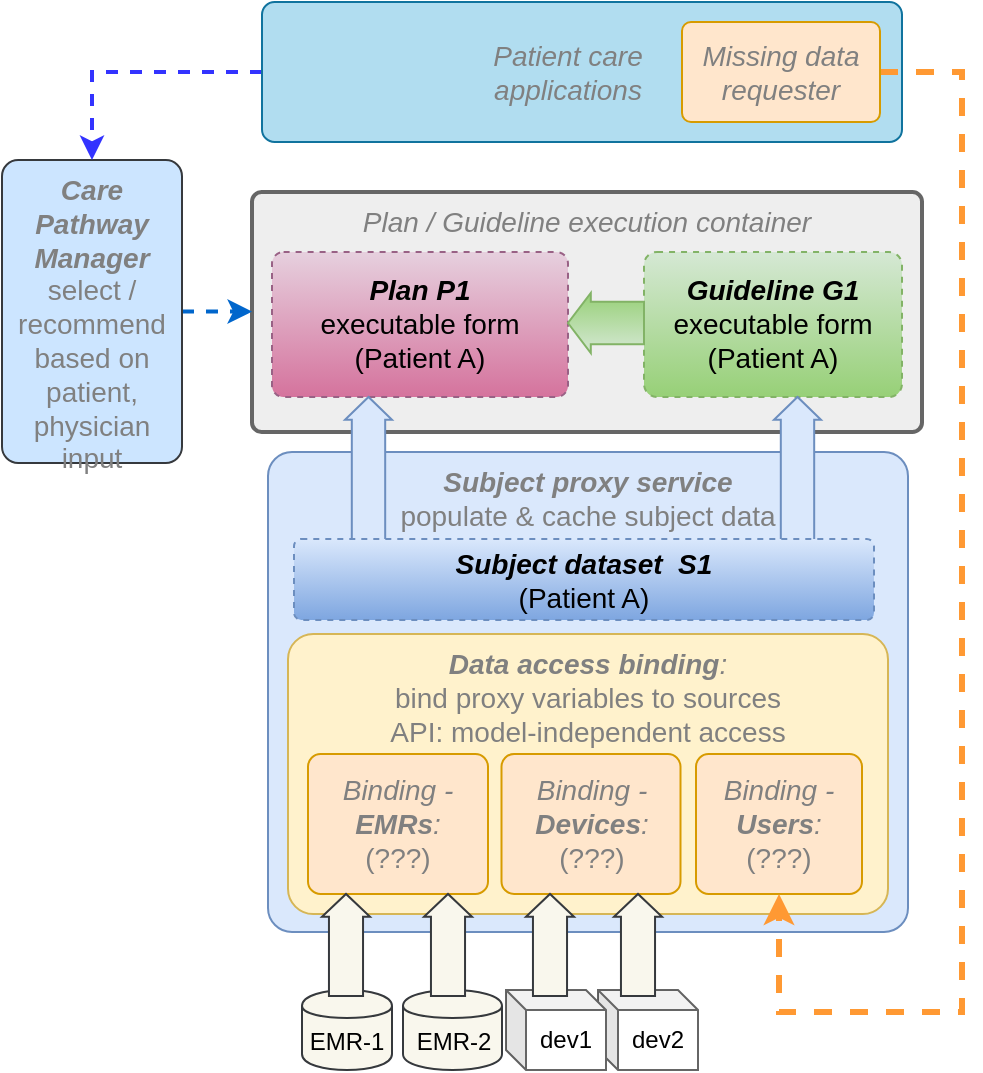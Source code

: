 <mxfile version="12.6.5" type="device"><diagram id="rPqYKw0XkUStUfhil55z" name="Page-1"><mxGraphModel dx="1366" dy="816" grid="1" gridSize="10" guides="1" tooltips="1" connect="1" arrows="1" fold="1" page="1" pageScale="1" pageWidth="850" pageHeight="1100" math="0" shadow="0"><root><mxCell id="0"/><mxCell id="1" parent="0"/><mxCell id="yQl8Lhh6X1wwiBJ0dWMf-6" value="dev2" style="shape=cube;whiteSpace=wrap;html=1;boundedLbl=1;backgroundOutline=1;darkOpacity=0.05;darkOpacity2=0.1;strokeColor=#666666;strokeWidth=1;fontColor=#000000;size=10;" parent="1" vertex="1"><mxGeometry x="378" y="659" width="50" height="40" as="geometry"/></mxCell><mxCell id="V14e3iwiFZ1tYx3eXrdC-17" value="&lt;span style=&quot;font-size: 14px&quot;&gt;&lt;i&gt;Plan / Guideline execution container&lt;br&gt;&lt;/i&gt;&lt;br&gt;&lt;/span&gt;" style="rounded=1;whiteSpace=wrap;html=1;fillColor=#eeeeee;fontSize=14;arcSize=4;verticalAlign=top;strokeWidth=2;strokeColor=#666666;fontColor=#808080;" parent="1" vertex="1"><mxGeometry x="205" y="260" width="335" height="120" as="geometry"/></mxCell><mxCell id="LgAnmucbh_W9RgHVVYhs-1" value="&lt;span style=&quot;font-size: 14px&quot;&gt;&lt;i&gt;&lt;b&gt;Plan P1&lt;br&gt;&lt;/b&gt;&lt;/i&gt;&lt;/span&gt;executable form&lt;br&gt;&lt;span style=&quot;font-size: 14px&quot;&gt;(Patient A)&lt;br&gt;&lt;/span&gt;" style="rounded=1;whiteSpace=wrap;html=1;strokeColor=#996185;fillColor=#e6d0de;fontSize=14;arcSize=8;gradientColor=#d5739d;dashed=1;fontColor=#000000;" parent="1" vertex="1"><mxGeometry x="215" y="290" width="148" height="72.5" as="geometry"/></mxCell><mxCell id="LgAnmucbh_W9RgHVVYhs-2" value="&lt;span style=&quot;font-size: 14px&quot;&gt;&lt;i&gt;&lt;b&gt;Subject proxy service&lt;/b&gt;&lt;br&gt;&lt;/i&gt;populate &amp;amp; cache subject data&lt;br&gt;&lt;/span&gt;" style="rounded=1;whiteSpace=wrap;html=1;strokeColor=#6c8ebf;fillColor=#dae8fc;fontSize=14;arcSize=5;verticalAlign=top;fontColor=#808080;" parent="1" vertex="1"><mxGeometry x="213" y="390" width="320" height="240" as="geometry"/></mxCell><mxCell id="LgAnmucbh_W9RgHVVYhs-3" value="&lt;span style=&quot;font-size: 14px&quot;&gt;&lt;i&gt;&lt;b&gt;Guideline G1&lt;/b&gt;&lt;/i&gt;&lt;br&gt;executable form&lt;br&gt;(Patient A)&lt;br&gt;&lt;/span&gt;" style="rounded=1;whiteSpace=wrap;html=1;strokeColor=#82b366;fillColor=#d5e8d4;fontSize=14;arcSize=9;gradientColor=#97d077;dashed=1;fontColor=#000000;" parent="1" vertex="1"><mxGeometry x="401" y="290" width="129" height="72.5" as="geometry"/></mxCell><mxCell id="LgAnmucbh_W9RgHVVYhs-4" value="&lt;span style=&quot;font-size: 14px&quot;&gt;&lt;i&gt;&lt;b&gt;Data access binding&lt;/b&gt;:&lt;br&gt;&lt;/i&gt;&lt;/span&gt;bind proxy variables to sources&lt;span style=&quot;font-size: 14px&quot;&gt;&lt;i&gt;&lt;br&gt;&lt;/i&gt;API: model-independent access&lt;br&gt;&lt;/span&gt;" style="rounded=1;whiteSpace=wrap;html=1;strokeColor=#d6b656;fillColor=#fff2cc;fontSize=14;arcSize=9;verticalAlign=top;fontColor=#808080;" parent="1" vertex="1"><mxGeometry x="223" y="481" width="300" height="140" as="geometry"/></mxCell><mxCell id="V14e3iwiFZ1tYx3eXrdC-3" value="&lt;span style=&quot;font-size: 14px&quot;&gt;&lt;i&gt;Binding - &lt;br&gt;&lt;b&gt;Users&lt;/b&gt;:&lt;br&gt;&lt;/i&gt;(???)&lt;br&gt;&lt;/span&gt;" style="rounded=1;whiteSpace=wrap;html=1;strokeColor=#d79b00;fillColor=#ffe6cc;fontSize=14;arcSize=9;fontColor=#808080;" parent="1" vertex="1"><mxGeometry x="427" y="541" width="83" height="70" as="geometry"/></mxCell><mxCell id="V14e3iwiFZ1tYx3eXrdC-11" value="" style="html=1;shadow=0;align=center;verticalAlign=middle;shape=mxgraph.arrows2.arrow;dy=0.29;dx=11.4;direction=north;notch=0;fillColor=#dae8fc;strokeColor=#6c8ebf;" parent="1" vertex="1"><mxGeometry x="466" y="362.5" width="23.5" height="77.5" as="geometry"/></mxCell><mxCell id="V14e3iwiFZ1tYx3eXrdC-13" value="" style="html=1;shadow=0;align=center;verticalAlign=middle;shape=mxgraph.arrows2.arrow;dy=0.29;dx=11.4;direction=north;notch=0;fillColor=#d5e8d4;strokeColor=#82b366;rotation=-90;gradientColor=#97d077;" parent="1" vertex="1"><mxGeometry x="367" y="306.5" width="30" height="38" as="geometry"/></mxCell><mxCell id="V14e3iwiFZ1tYx3eXrdC-15" value="&lt;span style=&quot;font-size: 14px&quot;&gt;&lt;i&gt;Binding - &lt;br&gt;&lt;b&gt;Devices&lt;/b&gt;:&lt;br&gt;&lt;/i&gt;(???)&lt;br&gt;&lt;/span&gt;" style="rounded=1;whiteSpace=wrap;html=1;strokeColor=#d79b00;fillColor=#ffe6cc;fontSize=14;arcSize=9;fontColor=#808080;" parent="1" vertex="1"><mxGeometry x="329.75" y="541" width="89.5" height="70" as="geometry"/></mxCell><mxCell id="V14e3iwiFZ1tYx3eXrdC-16" value="&lt;span style=&quot;font-size: 14px&quot;&gt;&lt;i&gt;Binding - &lt;br&gt;&lt;b&gt;EMRs&lt;/b&gt;:&lt;br&gt;&lt;/i&gt;(???)&lt;br&gt;&lt;/span&gt;" style="rounded=1;whiteSpace=wrap;html=1;strokeColor=#d79b00;fillColor=#ffe6cc;fontSize=14;arcSize=9;fontColor=#808080;" parent="1" vertex="1"><mxGeometry x="233" y="541" width="90" height="70" as="geometry"/></mxCell><mxCell id="yQl8Lhh6X1wwiBJ0dWMf-41" style="edgeStyle=orthogonalEdgeStyle;rounded=0;orthogonalLoop=1;jettySize=auto;html=1;exitX=1;exitY=0.5;exitDx=0;exitDy=0;entryX=0;entryY=0.5;entryDx=0;entryDy=0;dashed=1;strokeColor=#0066CC;strokeWidth=2;fontSize=12;fontColor=#666666;" parent="1" source="yQl8Lhh6X1wwiBJ0dWMf-2" target="V14e3iwiFZ1tYx3eXrdC-17" edge="1"><mxGeometry relative="1" as="geometry"/></mxCell><mxCell id="yQl8Lhh6X1wwiBJ0dWMf-2" value="&lt;span style=&quot;font-size: 14px&quot;&gt;&lt;i&gt;Care Pathway Manager&lt;br&gt;&lt;/i&gt;&lt;span style=&quot;font-weight: normal&quot;&gt;select / recommend based on patient, physician input&lt;/span&gt;&lt;br&gt;&lt;/span&gt;" style="rounded=1;whiteSpace=wrap;html=1;strokeColor=#36393d;fillColor=#cce5ff;fontSize=14;arcSize=9;verticalAlign=top;fontStyle=1;fontColor=#808080;" parent="1" vertex="1"><mxGeometry x="80" y="244" width="90" height="151.5" as="geometry"/></mxCell><mxCell id="yQl8Lhh6X1wwiBJ0dWMf-3" value="EMR-1" style="shape=cylinder;whiteSpace=wrap;html=1;boundedLbl=1;backgroundOutline=1;strokeColor=#36393d;strokeWidth=1;fillColor=#f9f7ed;" parent="1" vertex="1"><mxGeometry x="230" y="659" width="45" height="40" as="geometry"/></mxCell><mxCell id="yQl8Lhh6X1wwiBJ0dWMf-4" value="EMR-2" style="shape=cylinder;whiteSpace=wrap;html=1;boundedLbl=1;backgroundOutline=1;strokeColor=#36393d;strokeWidth=1;fillColor=#f9f7ed;" parent="1" vertex="1"><mxGeometry x="280.5" y="659" width="49.5" height="40" as="geometry"/></mxCell><mxCell id="yQl8Lhh6X1wwiBJ0dWMf-5" value="dev1" style="shape=cube;whiteSpace=wrap;html=1;boundedLbl=1;backgroundOutline=1;darkOpacity=0.05;darkOpacity2=0.1;strokeColor=#666666;strokeWidth=1;fontColor=#000000;size=10;" parent="1" vertex="1"><mxGeometry x="332" y="659" width="50" height="40" as="geometry"/></mxCell><mxCell id="yQl8Lhh6X1wwiBJ0dWMf-34" value="" style="html=1;shadow=0;align=center;verticalAlign=middle;shape=mxgraph.arrows2.arrow;dy=0.29;dx=11.4;direction=north;notch=0;fillColor=#f9f7ed;strokeColor=#36393d;" parent="1" vertex="1"><mxGeometry x="240" y="611" width="24" height="51" as="geometry"/></mxCell><mxCell id="yQl8Lhh6X1wwiBJ0dWMf-36" value="" style="html=1;shadow=0;align=center;verticalAlign=middle;shape=mxgraph.arrows2.arrow;dy=0.29;dx=11.4;direction=north;notch=0;fillColor=#f9f7ed;strokeColor=#36393d;" parent="1" vertex="1"><mxGeometry x="291" y="611" width="24" height="51" as="geometry"/></mxCell><mxCell id="yQl8Lhh6X1wwiBJ0dWMf-37" value="" style="html=1;shadow=0;align=center;verticalAlign=middle;shape=mxgraph.arrows2.arrow;dy=0.29;dx=11.4;direction=north;notch=0;fillColor=#f9f7ed;strokeColor=#36393d;" parent="1" vertex="1"><mxGeometry x="342" y="611" width="24" height="51" as="geometry"/></mxCell><mxCell id="yQl8Lhh6X1wwiBJ0dWMf-38" value="" style="html=1;shadow=0;align=center;verticalAlign=middle;shape=mxgraph.arrows2.arrow;dy=0.29;dx=11.4;direction=north;notch=0;fillColor=#f9f7ed;strokeColor=#36393d;" parent="1" vertex="1"><mxGeometry x="386" y="611" width="24" height="51" as="geometry"/></mxCell><mxCell id="yQl8Lhh6X1wwiBJ0dWMf-50" style="edgeStyle=orthogonalEdgeStyle;rounded=0;orthogonalLoop=1;jettySize=auto;html=1;exitX=0;exitY=0.5;exitDx=0;exitDy=0;entryX=0.5;entryY=0;entryDx=0;entryDy=0;dashed=1;strokeColor=#3333FF;strokeWidth=2;fontSize=12;fontColor=#666666;" parent="1" source="yQl8Lhh6X1wwiBJ0dWMf-39" target="yQl8Lhh6X1wwiBJ0dWMf-2" edge="1"><mxGeometry relative="1" as="geometry"/></mxCell><mxCell id="yQl8Lhh6X1wwiBJ0dWMf-39" value="&lt;span style=&quot;font-size: 14px&quot;&gt;&lt;i&gt;Patient care&lt;br&gt;applications&lt;/i&gt;&lt;br&gt;&lt;/span&gt;" style="rounded=1;whiteSpace=wrap;html=1;strokeColor=#10739e;fillColor=#b1ddf0;fontSize=14;arcSize=9;verticalAlign=middle;fontStyle=0;align=center;spacingRight=14;fontColor=#808080;" parent="1" vertex="1"><mxGeometry x="210" y="165" width="320" height="70" as="geometry"/></mxCell><mxCell id="yQl8Lhh6X1wwiBJ0dWMf-49" style="edgeStyle=orthogonalEdgeStyle;rounded=0;orthogonalLoop=1;jettySize=auto;html=1;exitX=1;exitY=0.5;exitDx=0;exitDy=0;entryX=0.5;entryY=1;entryDx=0;entryDy=0;dashed=1;strokeWidth=3;fontSize=12;fontColor=#666666;strokeColor=#FF9933;" parent="1" source="yQl8Lhh6X1wwiBJ0dWMf-45" target="V14e3iwiFZ1tYx3eXrdC-3" edge="1"><mxGeometry relative="1" as="geometry"><Array as="points"><mxPoint x="560" y="200"/><mxPoint x="560" y="670"/><mxPoint x="469" y="670"/></Array></mxGeometry></mxCell><mxCell id="yQl8Lhh6X1wwiBJ0dWMf-45" value="&lt;span style=&quot;font-size: 14px&quot;&gt;&lt;i&gt;Missing data requester&lt;/i&gt;&lt;br&gt;&lt;/span&gt;" style="rounded=1;whiteSpace=wrap;html=1;strokeColor=#d79b00;fillColor=#ffe6cc;fontSize=14;arcSize=9;verticalAlign=middle;fontStyle=0;fontColor=#808080;" parent="1" vertex="1"><mxGeometry x="420" y="175" width="99" height="50" as="geometry"/></mxCell><mxCell id="82vzWSpb6YkTkdmeMlox-5" style="edgeStyle=orthogonalEdgeStyle;rounded=0;orthogonalLoop=1;jettySize=auto;html=1;exitX=0.5;exitY=1;exitDx=0;exitDy=0;strokeColor=#3333FF;fontColor=#000000;" edge="1" parent="1" source="LgAnmucbh_W9RgHVVYhs-4" target="LgAnmucbh_W9RgHVVYhs-4"><mxGeometry relative="1" as="geometry"/></mxCell><mxCell id="82vzWSpb6YkTkdmeMlox-15" value="" style="html=1;shadow=0;align=center;verticalAlign=middle;shape=mxgraph.arrows2.arrow;dy=0.29;dx=11.4;direction=north;notch=0;fillColor=#dae8fc;strokeColor=#6c8ebf;" vertex="1" parent="1"><mxGeometry x="251.5" y="362.5" width="23.5" height="77.5" as="geometry"/></mxCell><mxCell id="82vzWSpb6YkTkdmeMlox-7" value="&lt;span style=&quot;font-size: 14px&quot;&gt;&lt;i&gt;&lt;b&gt;Subject dataset&amp;nbsp; S1&lt;/b&gt;&lt;/i&gt;&lt;br&gt;(Patient A)&lt;br&gt;&lt;/span&gt;" style="rounded=1;whiteSpace=wrap;html=1;strokeColor=#6c8ebf;fillColor=#dae8fc;fontSize=14;arcSize=9;gradientColor=#7ea6e0;dashed=1;" vertex="1" parent="1"><mxGeometry x="226" y="433.5" width="290" height="40.5" as="geometry"/></mxCell></root></mxGraphModel></diagram></mxfile>